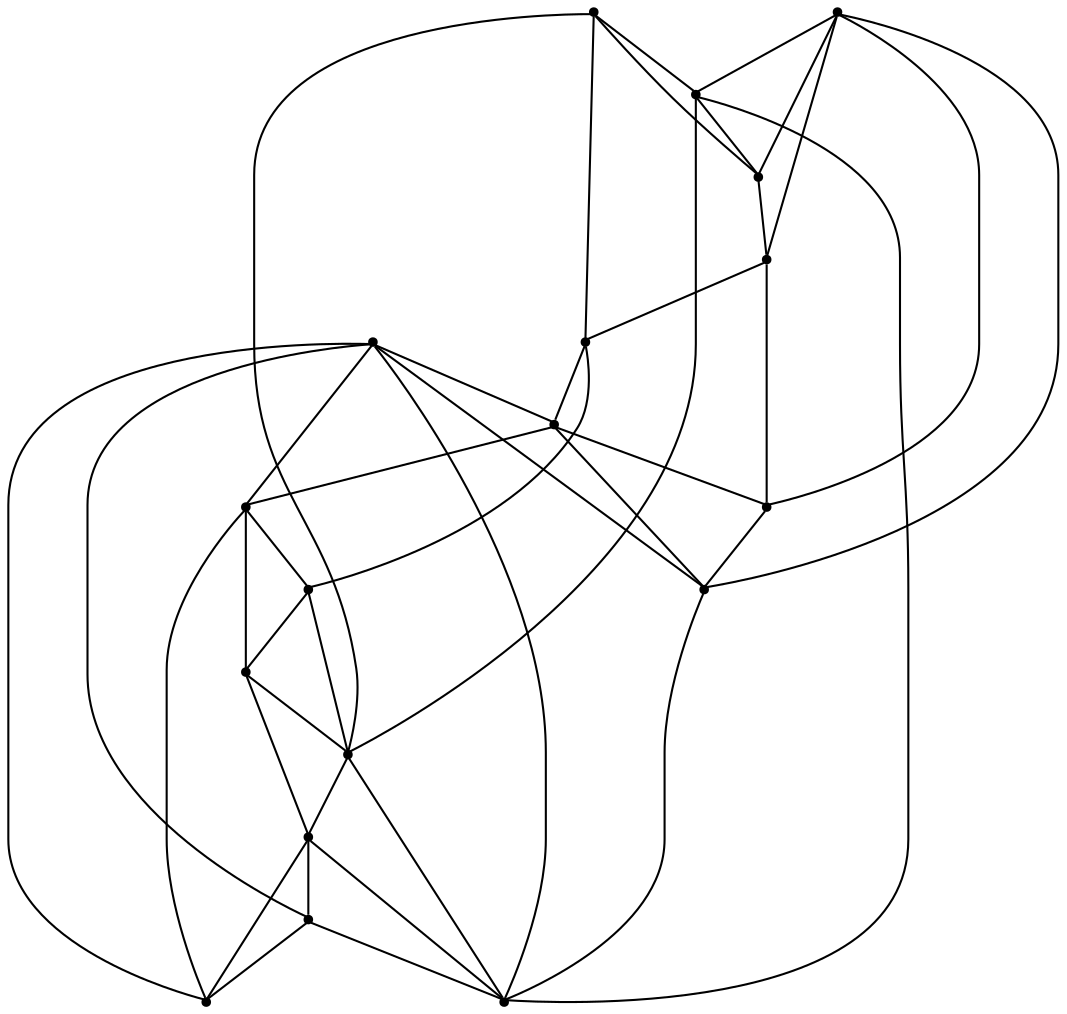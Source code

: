 graph {
  node [shape=point,comment="{\"directed\":false,\"doi\":\"10.1007/978-3-540-70904-6_23\",\"figure\":\"1 (1)\"}"]

  v0 [pos="875.1252725290698,1792.6940706041123"]
  v1 [pos="876.3754860101744,2181.3139385647246"]
  v2 [pos="833.1924554869186,2057.1471956041123"]
  v3 [pos="829.966878633721,1920.0826432969834"]
  v4 [pos="804.162136627907,1965.2347352769639"]
  v5 [pos="763.8410110828488,2063.5972128974063"]
  v6 [pos="757.3908430232559,1955.5597729153103"]
  v7 [pos="749.3268531976744,1862.0326148139106"]
  v8 [pos="717.0708938953488,1899.1201188829205"]
  v9 [pos="699.330078125,1934.5951504177517"]
  v10 [pos="676.036160065407,1975.243102179633"]
  v11 [pos="660.2561614280522,2134.7013897365996"]
  v12 [pos="646.1055959302325,1870.0951364305283"]
  v13 [pos="639.0136605196221,2041.1556031968857"]
  v14 [pos="596.1087890624999,1915.2451621161567"]
  v15 [pos="542.2675145348837,2015.247196621365"]
  v16 [pos="486.67803642805234,2181.7169931199815"]
  v17 [pos="484.8256086482558,1792.6930533515083"]

  v17 -- v15 [id="-2",pos="484.8256086482558,1792.6930533515083 542.2675145348837,2015.247196621365 542.2675145348837,2015.247196621365 542.2675145348837,2015.247196621365"]
  v16 -- v13 [id="-3",pos="486.67803642805234,2181.7169931199815 496.1881449854651,2169.3596945868594 496.1881449854651,2169.3596945868594 496.1881449854651,2169.3596945868594 507.35272529069766,2156.1305787828232 529.6860192587209,2129.6639548407657 555.1199037063953,2106.30554623074 580.5496547965116,2082.947264777289 609.0841297238372,2062.684737311469 623.353433866279,2052.5555716620547 639.0136605196221,2041.1556031968857 639.0136605196221,2041.1556031968857 639.0136605196221,2041.1556031968857"]
  v16 -- v1 [id="-4",pos="486.67803642805234,2181.7169931199815 876.3754860101744,2181.3139385647246 876.3754860101744,2181.3139385647246 876.3754860101744,2181.3139385647246"]
  v16 -- v15 [id="-6",pos="486.67803642805234,2181.7169931199815 489.92445494186046,2165.9805085923936 489.92445494186046,2165.9805085923936 489.92445494186046,2165.9805085923936 494.3419331395349,2149.5431052313907 503.18108648255816,2116.6722403632266 512.8995639534884,2088.2888582017686 522.6180414244186,2059.8972108629014 533.2241733284884,2035.99304623074 538.5251726017442,2024.0431255764431 540.1817348746366,2020.3087356355454 540.8029457269713,2018.9083394077088 542.2675145348837,2015.247196621365"]
  v15 -- v14 [id="-10",pos="542.2675145348837,2015.247196621365 545.3181231831395,2006.3721762763128 545.3181231831395,2006.3721762763128 545.3181231831395,2006.3721762763128 548.8479469476744,1998.563872443305 555.9075944767442,1982.9472647772893 564.8342478197675,1967.0263714260525 573.7650345203489,1951.1096742418076 584.562890625,1934.8972108629014 589.9597202034884,1926.7847485012478 595.3607467296512,1918.680551317003 589.9597202034884,1926.7847485012478 589.9597202034884,1926.7847485012478 596.1087890624999,1915.2451621161567 596.1087890624999,1915.2451621161567 596.1087890624999,1915.2451621161567"]
  v14 -- v17 [id="-18",pos="596.1087890624999,1915.2451621161567 587.5593204941861,1907.1847067938909 587.5593204941861,1907.1847067938909 587.5593204941861,1907.1847067938909 581.9915606831395,1899.234750535753 570.8603651889534,1883.3347108629014 552.8861736918604,1862.8181245591904 534.9078488372093,1842.3014110989038 510.09905523255816,1817.1762890285913 497.6925599563953,1804.6139823065864 484.8256086482558,1792.6930533515083 484.8256086482558,1792.6930533515083 484.8256086482558,1792.6930533515083"]
  v17 -- v0 [id="-21",pos="484.8256086482558,1792.6930533515083 875.1252725290698,1792.6940706041123 875.1252725290698,1792.6940706041123 875.1252725290698,1792.6940706041123"]
  v3 -- v4 [id="-22",pos="829.966878633721,1920.0826432969834 822.586355377907,1928.2806184556748 818.4480377906976,1935.2763917711045 814.9515988372093,1942.4346711900498 811.4509629360465,1949.5888815985784 808.5878815406977,1956.9055981106228 804.162136627907,1965.2347352769639"]
  v13 -- v11 [id="-27",pos="639.0136605196221,2041.1556031968857 642.68203125,2049.0138795640732 642.68203125,2049.0138795640732 642.68203125,2049.0138795640732 644.3573764534883,2054.2597240871855 647.7038063226744,2064.751413133409 651.15859375,2079.8680411444766 654.617578125,2094.988865322537 658.1765897529069,2114.7347556220157 659.9602289244186,2124.609735276964 660.2561614280522,2134.7013897365996 660.2561614280522,2134.7013897365996 660.2561614280522,2134.7013897365996"]
  v4 -- v2 [id="-28",pos="804.162136627907,1965.2347352769639 808.2712027616279,1980.4430431789822 812.726199127907,1995.7097159491643 817.4978742732558,2010.9763887193467 822.2696765988372,2026.2388653225369 827.3580305232558,2041.5097342597112 829.9044331395348,2049.1430706448027 833.1924554869186,2057.1471956041123 833.1924554869186,2057.1471956041123 833.1924554869186,2057.1471956041123"]
  v12 -- v9 [id="-29",pos="646.1055959302325,1870.0951364305283 652.079632994186,1878.0306286282007 652.079632994186,1878.0306286282007 652.079632994186,1878.0306286282007 656.8513717296512,1884.3889660305445 666.3947856104651,1897.113906012641 674.983902616279,1907.6097912258572 683.5729560319768,1918.1055492824978 691.2077125726744,1926.372252570258 699.330078125,1934.5951504177517"]
  v12 -- v0 [id="-30",pos="646.1055959302325,1870.0951364305283 663.5317678052326,1858.6306042141382 663.5317678052326,1858.6306042141382 663.5317678052326,1858.6306042141382 678.8012808866279,1852.2680706448023 709.3403070494186,1839.5471996731226 739.879269622093,1828.8889355129663 770.4140988372093,1818.2388093736436 800.953125,1809.647093878852 823.2239098837209,1803.922250535753 845.490625,1798.197152879503 859.4890988372093,1795.3348583645288 866.4861736918605,1793.9056184556748 875.1252725290698,1792.6940706041123 875.1252725290698,1792.6940706041123 875.1252725290698,1792.6940706041123"]
  v11 -- v1 [id="-31",pos="660.2561614280522,2134.7013897365996 876.3754860101744,2181.3139385647246 876.3754860101744,2181.3139385647246 876.3754860101744,2181.3139385647246"]
  v2 -- v5 [id="-35",pos="833.1924554869186,2057.1471956041123 824.1782703488371,2057.4097739325625 813.997238372093,2057.0930269029404 802.3867005813953,2058.0472098456485 790.7762899709302,2059.0013927883574 777.7321765988372,2061.2305747138125 763.8410110828488,2063.5972128974063"]
  v10 -- v5 [id="-36",pos="676.036160065407,1975.243102179633 682.4602561773256,1984.5763948228623 682.4602561773256,1984.5763948228623 682.4602561773256,1984.5763948228623 689.9366733284884,1992.5263510810003 704.8853106831396,2008.430586920844 719.2004632994186,2022.9013866848416 733.5155523255814,2037.3721864488389 747.1931504360465,2050.4138734605576 754.0360828488372,2056.934716966417 756.173187681686,2058.972480561998 756.9746019940044,2059.736641910341 763.8410110828488,2063.5972128974063"]
  v4 -- v7 [id="-37",pos="804.162136627907,1965.2347352769639 801.2307981979014,1957.7335264947678 800.8947890170784,1956.9884088304307 799.9987645348837,1955.0014283921982 797.1400072674419,1948.6388948228623 791.4097747093023,1935.9139548407659 782.9831940406976,1919.8514090643987 774.5524164244185,1903.7930594550237 763.4170239825581,1884.3889660305445 757.8493277616279,1874.6930228339302 749.3268531976744,1862.0326148139106 749.3268531976744,1862.0326148139106 749.3268531976744,1862.0326148139106"]
  v4 -- v6 [id="-41",pos="804.162136627907,1965.2347352769639 797.7733648255814,1963.268004523383 791.7306504360465,1961.359765794542 784.416769622093,1959.6097098456487 777.0944949127907,1957.859781053331 768.5095748546512,1956.2722312079534 757.3908430232559,1955.5597729153103"]
  v5 -- v6 [id="-47",pos="763.8410110828488,2063.5972128974063 762.0544527275617,2057.2360740767585 761.9055028161337,2056.1550246344673 761.5083030523256,2053.2722261216904 760.2372638081396,2044.0513398912217 757.690988372093,2025.6056255764431 756.5782885174418,2007.9555299546982 755.4655886627907,1990.3013653225369 755.7822674418604,1973.4472698635525 755.9406068313954,1965.0180604722764 757.3908430232559,1955.5597729153103 757.3908430232559,1955.5597729153103 757.3908430232559,1955.5597729153103"]
  v7 -- v3 [id="-51",pos="749.3268531976744,1862.0326148139106 829.966878633721,1920.0826432969834 829.966878633721,1920.0826432969834 829.966878633721,1920.0826432969834"]
  v7 -- v0 [id="-53",pos="749.3268531976744,1862.0326148139106 761.1248546511628,1855.2680757310654 761.1248546511628,1855.2680757310654 761.1248546511628,1855.2680757310654 771.2893531976744,1851.1306550767686 791.6138989825581,1842.8471671210395 811.9468386627907,1832.218148973253 832.2757085755813,1821.584807501899 852.6044513081396,1808.597289191352 862.7688226744186,1802.1056916978623 875.1252725290698,1792.6940706041123 875.1252725290698,1792.6940706041123 875.1252725290698,1792.6940706041123"]
  v5 -- v11 [id="-54",pos="763.8410110828488,2063.5972128974063 753.2442587209302,2070.2263938056094 753.2442587209302,2070.2263938056094 753.2442587209302,2070.2263938056094 745.5511264534883,2074.488936530219 730.1565952034883,2083.0138948228623 713.9077943313954,2094.3847444322373 697.6589298691861,2105.75139787462 680.5599291424419,2119.959746466742 672.0041969476744,2127.068053351508 663.4567314680232,2134.1722912258574 672.0041969476744,2127.068053351508 672.0041969476744,2127.068053351508 660.2561614280522,2134.7013897365996 660.2561614280522,2134.7013897365996 660.2561614280522,2134.7013897365996"]
  v5 -- v1 [id="-59",pos="763.8410110828488,2063.5972128974063 774.2357376453489,2075.543064541287 774.2357376453489,2075.543064541287 774.2357376453489,2075.543064541287 784.7292514534884,2085.7180065578887 805.7249273255813,2106.072213914659 824.1782703488371,2125.476434495714 842.6275436046511,2144.8764589097764 858.5305414244186,2163.3221732245547 866.4861736918605,2172.5430594550235 876.3754860101744,2181.3139385647246 876.3754860101744,2181.3139385647246 876.3754860101744,2181.3139385647246"]
  v9 -- v8 [id="-61",pos="699.330078125,1934.5951504177517 717.0708938953488,1899.1201188829205 717.0708938953488,1899.1201188829205 717.0708938953488,1899.1201188829205"]
  v10 -- v14 [id="-66",pos="676.036160065407,1975.243102179633 668.7827216569767,1968.9889060126409 668.7827216569767,1968.9889060126409 668.7827216569767,1968.9889060126409 663.5317678052326,1964.2221874660916 653.0339934593023,1954.6806123521592 640.1524164244186,1945.2972200181748 627.2667060319767,1935.9139548407659 611.9971929505814,1926.6930686102971 604.3624364098837,1922.0805909898545 601.9765749909157,1920.6391917334663 601.0818769588027,1920.0986670123207 596.1087890624999,1915.2451621161567"]
  v8 -- v6 [id="-67",pos="717.0708938953488,1899.1201188829205 723.3345203488371,1906.0180452134873 729.6982376453489,1912.6971986558701 735.8994186046511,1921.2847179836697 742.1046693313954,1929.872237311469 748.1475109011628,1940.3681225246853 751.1689316860464,1945.6138398912217 754.1944222383721,1950.863880581326 751.1689316860464,1945.6138398912217 751.1689316860464,1945.6138398912217 757.3908430232559,1955.5597729153103 757.3908430232559,1955.5597729153103 757.3908430232559,1955.5597729153103"]
  v7 -- v8 [id="-70",pos="749.3268531976744,1862.0326148139106 740.8294331395349,1870.0764762030708 735.1033975290698,1876.1222627427842 730.3357921511628,1882.005543178982 725.5599200581395,1887.8888236151802 721.742605377907,1893.6139212714302 717.0708938953488,1899.1201188829205"]
  v6 -- v9 [id="-72",pos="757.3908430232559,1955.5597729153103 744.9677507267442,1950.863880581326 733.8323582848838,1946.0930930243596 724.4514171511628,1942.5931082831487 715.0663426598837,1939.0971925523545 707.431586119186,1936.8680106268987 699.330078125,1934.5951504177517"]
  v3 -- v2 [id="-75",pos="829.966878633721,1920.0826432969834 833.1924554869186,2057.1471956041123 833.1924554869186,2057.1471956041123 833.1924554869186,2057.1471956041123"]
  v3 -- v0 [id="-78",pos="829.966878633721,1920.0826432969834 832.7174055232558,1906.4138836330837 832.7174055232558,1906.4138836330837 832.7174055232558,1906.4138836330837 834.6261264534884,1897.0306184556748 838.4476380813953,1878.268157111274 845.4447129360465,1858.3888795640732 852.4419149709303,1838.5097291734482 862.6229469476744,1817.5180859035913 867.7114280523256,1807.0220735337998 875.1252725290698,1792.6940706041123 875.1252725290698,1792.6940706041123 875.1252725290698,1792.6940706041123"]
  v2 -- v0 [id="-79",pos="833.1924554869186,2057.1471956041123 838.1141715116279,2038.9597362942166 838.1141715116279,2038.9597362942166 838.1141715116279,2038.9597362942166 841.2148255813953,2023.868030971951 847.4200763081395,1993.6889436509873 852.3793422965116,1963.7097464667424 857.3428052325581,1933.73474544949 861.0643531976744,1903.9639578925237 864.3733284883721,1876.0556326972114 867.6821765988371,1848.147307501899 870.5743822674418,1822.0972485012476 872.0247456395349,1809.0723461574976 875.1252725290698,1792.6940706041123 875.1252725290698,1792.6940706041123 875.1252725290698,1792.6940706041123"]
  v2 -- v1 [id="-80",pos="833.1924554869186,2057.1471956041123 876.3754860101744,2181.3139385647246 876.3754860101744,2181.3139385647246 876.3754860101744,2181.3139385647246"]
  v8 -- v12 [id="-82",pos="717.0708938953488,1899.1201188829205 707.4274527616279,1892.6597383287217 697.8839752906977,1885.9805848863389 687.0694585755814,1881.051360236274 676.2549418604651,1876.1222627427842 664.1651889534884,1872.9430940416123 658.1224109738372,1871.3513480292427 646.1055959302325,1870.0951364305283 646.1055959302325,1870.0951364305283 646.1055959302325,1870.0951364305283"]
  v1 -- v0 [id="-84",pos="876.3754860101744,2181.3139385647246 875.1252725290698,1792.6940706041123 875.1252725290698,1792.6940706041123 875.1252725290698,1792.6940706041123"]
  v16 -- v11 [id="-92",pos="486.67803642805234,2181.7169931199815 491.3714087907658,2178.296566671795 492.1576881586119,2177.934259838528 494.25443313953485,2176.9681082831485 500.97234738372094,2173.8806194729277 514.3998455668604,2167.705514695909 530.7570675872093,2161.938836839464 547.1142896075581,2156.172286139594 566.401171875,2150.8139080471465 588.2511173691861,2146.1847729153105 610.1009992732558,2141.54724544949 634.5180141715116,2137.6389609442813 646.7203215843023,2135.6806225246855 660.2561614280522,2134.7013897365996 660.2561614280522,2134.7013897365996 660.2561614280522,2134.7013897365996"]
  v17 -- v12 [id="-100",pos="484.8256086482558,1792.6930533515083 646.1055959302325,1870.0951364305283 646.1055959302325,1870.0951364305283 646.1055959302325,1870.0951364305283"]
  v16 -- v17 [id="-105",pos="486.67803642805234,2181.7169931199815 484.8256086482558,1792.6930533515083 484.8256086482558,1792.6930533515083 484.8256086482558,1792.6930533515083"]
  v15 -- v13 [id="-106",pos="542.2675145348837,2015.247196621365 556.728542877907,2016.7013592190212 556.728542877907,2016.7013592190212 556.728542877907,2016.7013592190212 566.0553052325581,2019.1514121161565 584.6962390988372,2024.055586920844 599.9657521802326,2028.9555655585393 615.2352652616279,2033.863936530219 627.1291606104651,2038.7639151679143 639.0136605196221,2041.1556031968857"]
  v14 -- v12 [id="-109",pos="596.1087890624999,1915.2451621161567 602.4537154796511,1908.243030971951 609.1341115552325,1899.976454840766 617.2481468023256,1892.3431184556748 625.3579851017441,1884.7096549140083 634.9014625726744,1877.7096854315864 646.1055959302325,1870.0951364305283"]
  v13 -- v10 [id="-126",pos="639.0136605196221,2041.1556031968857 644.4781976744187,2029.855579800076 649.3874818313953,2018.1555218166775 655.1926871366279,2007.2888480292424 660.9937590843023,1996.4263704087998 667.6866824127907,1986.3972769843206 676.036160065407,1975.243102179633"]
  v12 -- v7 [id="-127",pos="646.1055959302325,1870.0951364305283 749.3268531976744,1862.0326148139106 749.3268531976744,1862.0326148139106 749.3268531976744,1862.0326148139106"]
  v6 -- v2 [id="-141",pos="757.3908430232559,1955.5597729153103 833.1924554869186,2057.1471956041123 833.1924554869186,2057.1471956041123 833.1924554869186,2057.1471956041123"]
  v10 -- v9 [id="-147",pos="676.036160065407,1975.243102179633 679.4347020348837,1964.5389344957139 683.8896984011628,1956.2680350409612 687.7070766715116,1950.0680075751409 691.5244549418604,1943.8681072658962 694.7042151162791,1939.7305594550237 699.330078125,1934.5951504177517"]
}